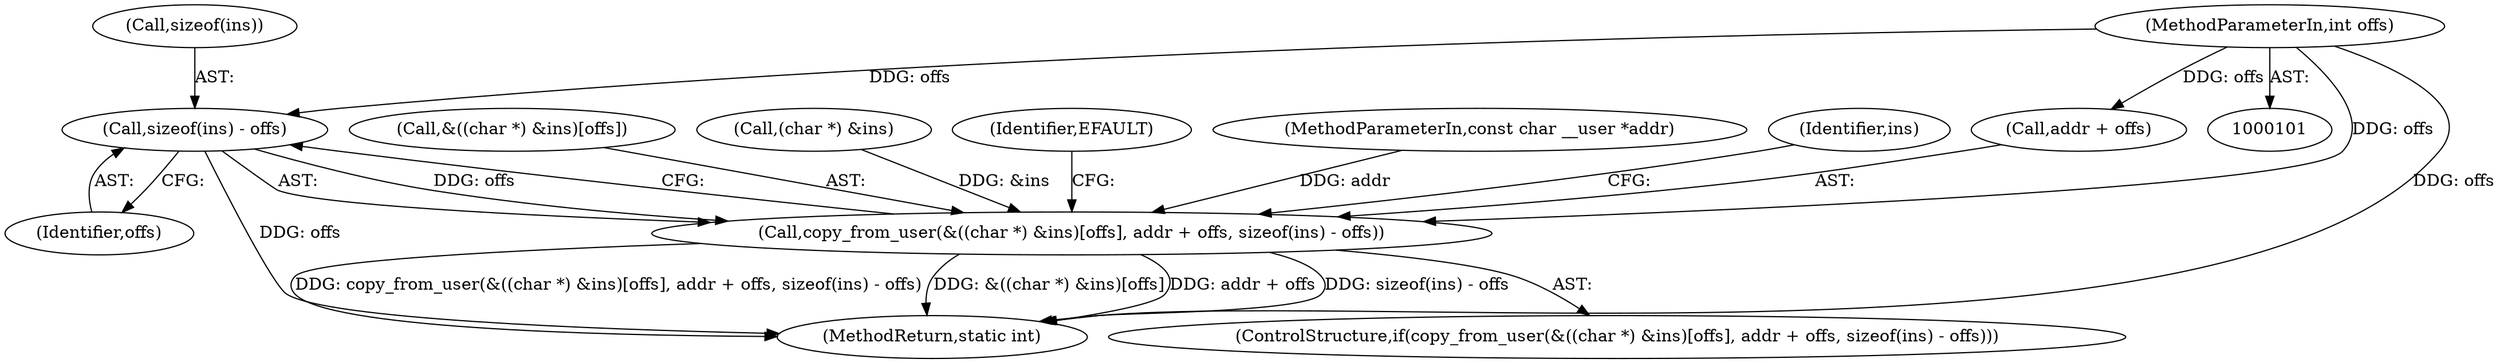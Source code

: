 digraph "1_linux_b769f49463711205d57286e64cf535ed4daf59e9_0@API" {
"1000131" [label="(Call,sizeof(ins) - offs)"];
"1000105" [label="(MethodParameterIn,int offs)"];
"1000120" [label="(Call,copy_from_user(&((char *) &ins)[offs], addr + offs, sizeof(ins) - offs))"];
"1000121" [label="(Call,&((char *) &ins)[offs])"];
"1000123" [label="(Call,(char *) &ins)"];
"1000166" [label="(MethodReturn,static int)"];
"1000137" [label="(Identifier,EFAULT)"];
"1000132" [label="(Call,sizeof(ins))"];
"1000104" [label="(MethodParameterIn,const char __user *addr)"];
"1000105" [label="(MethodParameterIn,int offs)"];
"1000119" [label="(ControlStructure,if(copy_from_user(&((char *) &ins)[offs], addr + offs, sizeof(ins) - offs)))"];
"1000128" [label="(Call,addr + offs)"];
"1000120" [label="(Call,copy_from_user(&((char *) &ins)[offs], addr + offs, sizeof(ins) - offs))"];
"1000142" [label="(Identifier,ins)"];
"1000131" [label="(Call,sizeof(ins) - offs)"];
"1000134" [label="(Identifier,offs)"];
"1000131" -> "1000120"  [label="AST: "];
"1000131" -> "1000134"  [label="CFG: "];
"1000132" -> "1000131"  [label="AST: "];
"1000134" -> "1000131"  [label="AST: "];
"1000120" -> "1000131"  [label="CFG: "];
"1000131" -> "1000166"  [label="DDG: offs"];
"1000131" -> "1000120"  [label="DDG: offs"];
"1000105" -> "1000131"  [label="DDG: offs"];
"1000105" -> "1000101"  [label="AST: "];
"1000105" -> "1000166"  [label="DDG: offs"];
"1000105" -> "1000120"  [label="DDG: offs"];
"1000105" -> "1000128"  [label="DDG: offs"];
"1000120" -> "1000119"  [label="AST: "];
"1000121" -> "1000120"  [label="AST: "];
"1000128" -> "1000120"  [label="AST: "];
"1000137" -> "1000120"  [label="CFG: "];
"1000142" -> "1000120"  [label="CFG: "];
"1000120" -> "1000166"  [label="DDG: &((char *) &ins)[offs]"];
"1000120" -> "1000166"  [label="DDG: addr + offs"];
"1000120" -> "1000166"  [label="DDG: sizeof(ins) - offs"];
"1000120" -> "1000166"  [label="DDG: copy_from_user(&((char *) &ins)[offs], addr + offs, sizeof(ins) - offs)"];
"1000123" -> "1000120"  [label="DDG: &ins"];
"1000104" -> "1000120"  [label="DDG: addr"];
}
